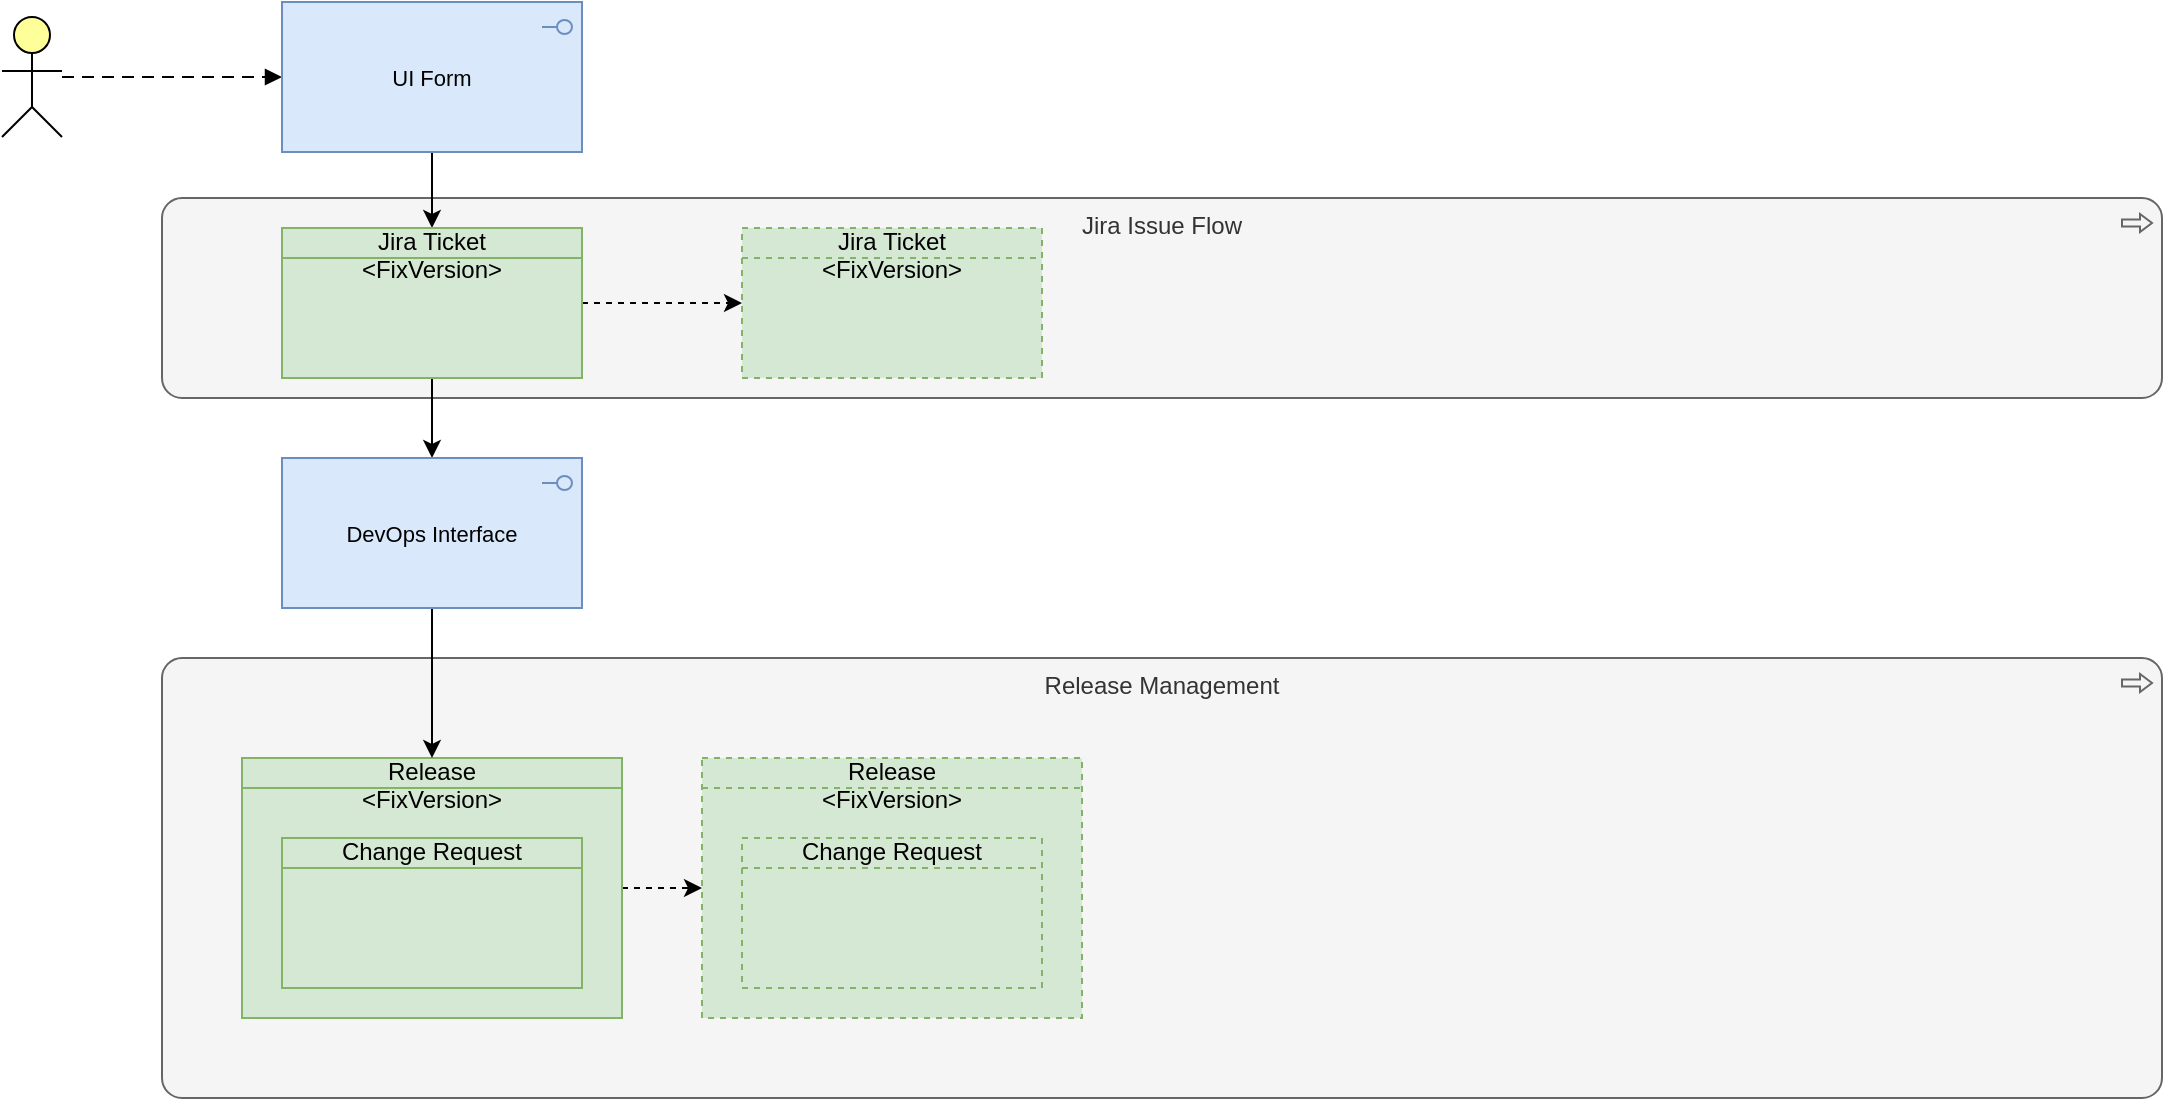 <mxfile version="17.4.4" type="github">
  <diagram id="Oy0HTshUDJHeNZb5OaVK" name="Page-1">
    <mxGraphModel dx="1424" dy="1166" grid="1" gridSize="10" guides="1" tooltips="1" connect="1" arrows="1" fold="1" page="1" pageScale="1" pageWidth="1169" pageHeight="827" math="0" shadow="0">
      <root>
        <mxCell id="0" />
        <mxCell id="1" parent="0" />
        <mxCell id="1Rn5REZnz-L7d858gdaj-14" value="Release Management" style="html=1;outlineConnect=0;whiteSpace=wrap;fillColor=#f5f5f5;shape=mxgraph.archimate3.application;appType=proc;archiType=rounded;strokeColor=#666666;verticalAlign=top;fontColor=#333333;" vertex="1" parent="1">
          <mxGeometry x="120" y="470" width="1000" height="220" as="geometry" />
        </mxCell>
        <mxCell id="1Rn5REZnz-L7d858gdaj-13" value="Jira Issue Flow" style="html=1;outlineConnect=0;whiteSpace=wrap;fillColor=#f5f5f5;shape=mxgraph.archimate3.application;appType=proc;archiType=rounded;strokeColor=#666666;verticalAlign=top;fontColor=#333333;" vertex="1" parent="1">
          <mxGeometry x="120" y="240" width="1000" height="100" as="geometry" />
        </mxCell>
        <mxCell id="1Rn5REZnz-L7d858gdaj-1" value="" style="html=1;outlineConnect=0;whiteSpace=wrap;fillColor=#ffff99;verticalLabelPosition=bottom;verticalAlign=top;align=center;shape=mxgraph.archimate3.actor;" vertex="1" parent="1">
          <mxGeometry x="40" y="149.5" width="30" height="60" as="geometry" />
        </mxCell>
        <mxCell id="1Rn5REZnz-L7d858gdaj-2" value="" style="html=1;endArrow=block;dashed=1;elbow=vertical;endFill=1;dashPattern=6 4;rounded=0;" edge="1" parent="1" source="1Rn5REZnz-L7d858gdaj-1" target="1Rn5REZnz-L7d858gdaj-3">
          <mxGeometry width="160" relative="1" as="geometry">
            <mxPoint x="410" y="581.453" as="sourcePoint" />
            <mxPoint x="590" y="616.141" as="targetPoint" />
          </mxGeometry>
        </mxCell>
        <mxCell id="1Rn5REZnz-L7d858gdaj-8" value="" style="edgeStyle=orthogonalEdgeStyle;rounded=0;orthogonalLoop=1;jettySize=auto;html=1;" edge="1" parent="1" source="1Rn5REZnz-L7d858gdaj-3" target="1Rn5REZnz-L7d858gdaj-4">
          <mxGeometry relative="1" as="geometry" />
        </mxCell>
        <mxCell id="1Rn5REZnz-L7d858gdaj-3" value="UI Form" style="html=1;outlineConnect=0;whiteSpace=wrap;fillColor=#dae8fc;shape=mxgraph.archimate3.application;appType=interface;archiType=square;fontSize=11;strokeColor=#6c8ebf;" vertex="1" parent="1">
          <mxGeometry x="180" y="142" width="150" height="75" as="geometry" />
        </mxCell>
        <mxCell id="1Rn5REZnz-L7d858gdaj-10" value="" style="edgeStyle=orthogonalEdgeStyle;rounded=0;orthogonalLoop=1;jettySize=auto;html=1;" edge="1" parent="1" source="1Rn5REZnz-L7d858gdaj-4" target="1Rn5REZnz-L7d858gdaj-9">
          <mxGeometry relative="1" as="geometry" />
        </mxCell>
        <mxCell id="1Rn5REZnz-L7d858gdaj-17" value="" style="edgeStyle=orthogonalEdgeStyle;rounded=0;orthogonalLoop=1;jettySize=auto;html=1;dashed=1;" edge="1" parent="1" source="1Rn5REZnz-L7d858gdaj-4" target="1Rn5REZnz-L7d858gdaj-12">
          <mxGeometry relative="1" as="geometry" />
        </mxCell>
        <mxCell id="1Rn5REZnz-L7d858gdaj-4" value="&lt;div&gt;Jira Ticket&lt;br&gt;&lt;/div&gt;&lt;div&gt;&amp;lt;FixVersion&amp;gt;&lt;/div&gt;" style="html=1;outlineConnect=0;whiteSpace=wrap;fillColor=#d5e8d4;shape=mxgraph.archimate3.businessObject;overflow=fill;strokeColor=#82b366;" vertex="1" parent="1">
          <mxGeometry x="180" y="255" width="150" height="75" as="geometry" />
        </mxCell>
        <mxCell id="1Rn5REZnz-L7d858gdaj-18" value="" style="edgeStyle=orthogonalEdgeStyle;rounded=0;orthogonalLoop=1;jettySize=auto;html=1;dashed=1;" edge="1" parent="1" source="1Rn5REZnz-L7d858gdaj-6" target="1Rn5REZnz-L7d858gdaj-15">
          <mxGeometry relative="1" as="geometry" />
        </mxCell>
        <mxCell id="1Rn5REZnz-L7d858gdaj-6" value="&lt;div&gt;Release&lt;br&gt;&lt;/div&gt;&lt;div&gt;&amp;lt;FixVersion&amp;gt;&lt;/div&gt;" style="html=1;outlineConnect=0;whiteSpace=wrap;fillColor=#d5e8d4;shape=mxgraph.archimate3.businessObject;overflow=fill;strokeColor=#82b366;" vertex="1" parent="1">
          <mxGeometry x="160" y="520" width="190" height="130" as="geometry" />
        </mxCell>
        <mxCell id="1Rn5REZnz-L7d858gdaj-7" value="&lt;div&gt;Change Request&lt;br&gt;&lt;/div&gt;&lt;div&gt;&lt;br&gt;&lt;/div&gt;" style="html=1;outlineConnect=0;whiteSpace=wrap;fillColor=#d5e8d4;shape=mxgraph.archimate3.businessObject;overflow=fill;strokeColor=#82b366;" vertex="1" parent="1">
          <mxGeometry x="180" y="560" width="150" height="75" as="geometry" />
        </mxCell>
        <mxCell id="1Rn5REZnz-L7d858gdaj-11" value="" style="edgeStyle=orthogonalEdgeStyle;rounded=0;orthogonalLoop=1;jettySize=auto;html=1;" edge="1" parent="1" source="1Rn5REZnz-L7d858gdaj-9" target="1Rn5REZnz-L7d858gdaj-6">
          <mxGeometry relative="1" as="geometry" />
        </mxCell>
        <mxCell id="1Rn5REZnz-L7d858gdaj-9" value="DevOps Interface" style="html=1;outlineConnect=0;whiteSpace=wrap;fillColor=#dae8fc;shape=mxgraph.archimate3.application;appType=interface;archiType=square;fontSize=11;strokeColor=#6c8ebf;" vertex="1" parent="1">
          <mxGeometry x="180" y="370" width="150" height="75" as="geometry" />
        </mxCell>
        <mxCell id="1Rn5REZnz-L7d858gdaj-12" value="&lt;div&gt;Jira Ticket&lt;br&gt;&lt;/div&gt;&lt;div&gt;&amp;lt;FixVersion&amp;gt;&lt;/div&gt;" style="html=1;outlineConnect=0;whiteSpace=wrap;fillColor=#d5e8d4;shape=mxgraph.archimate3.businessObject;overflow=fill;strokeColor=#82b366;dashed=1;" vertex="1" parent="1">
          <mxGeometry x="410" y="255" width="150" height="75" as="geometry" />
        </mxCell>
        <mxCell id="1Rn5REZnz-L7d858gdaj-15" value="&lt;div&gt;Release&lt;br&gt;&lt;/div&gt;&lt;div&gt;&amp;lt;FixVersion&amp;gt;&lt;/div&gt;" style="html=1;outlineConnect=0;whiteSpace=wrap;fillColor=#d5e8d4;shape=mxgraph.archimate3.businessObject;overflow=fill;strokeColor=#82b366;dashed=1;" vertex="1" parent="1">
          <mxGeometry x="390" y="520" width="190" height="130" as="geometry" />
        </mxCell>
        <mxCell id="1Rn5REZnz-L7d858gdaj-16" value="&lt;div&gt;Change Request&lt;br&gt;&lt;/div&gt;&lt;div&gt;&lt;br&gt;&lt;/div&gt;" style="html=1;outlineConnect=0;whiteSpace=wrap;fillColor=#d5e8d4;shape=mxgraph.archimate3.businessObject;overflow=fill;strokeColor=#82b366;dashed=1;" vertex="1" parent="1">
          <mxGeometry x="410" y="560" width="150" height="75" as="geometry" />
        </mxCell>
      </root>
    </mxGraphModel>
  </diagram>
</mxfile>
